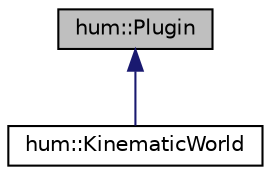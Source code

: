 digraph "hum::Plugin"
{
  edge [fontname="Helvetica",fontsize="10",labelfontname="Helvetica",labelfontsize="10"];
  node [fontname="Helvetica",fontsize="10",shape=record];
  Node1 [label="hum::Plugin",height=0.2,width=0.4,color="black", fillcolor="grey75", style="filled", fontcolor="black"];
  Node1 -> Node2 [dir="back",color="midnightblue",fontsize="10",style="solid",fontname="Helvetica"];
  Node2 [label="hum::KinematicWorld",height=0.2,width=0.4,color="black", fillcolor="white", style="filled",URL="$classhum_1_1KinematicWorld.html",tooltip="Plugin that handles the transformation (movement, scale or rotation) of an Actor with a Kinematic beh..."];
}
